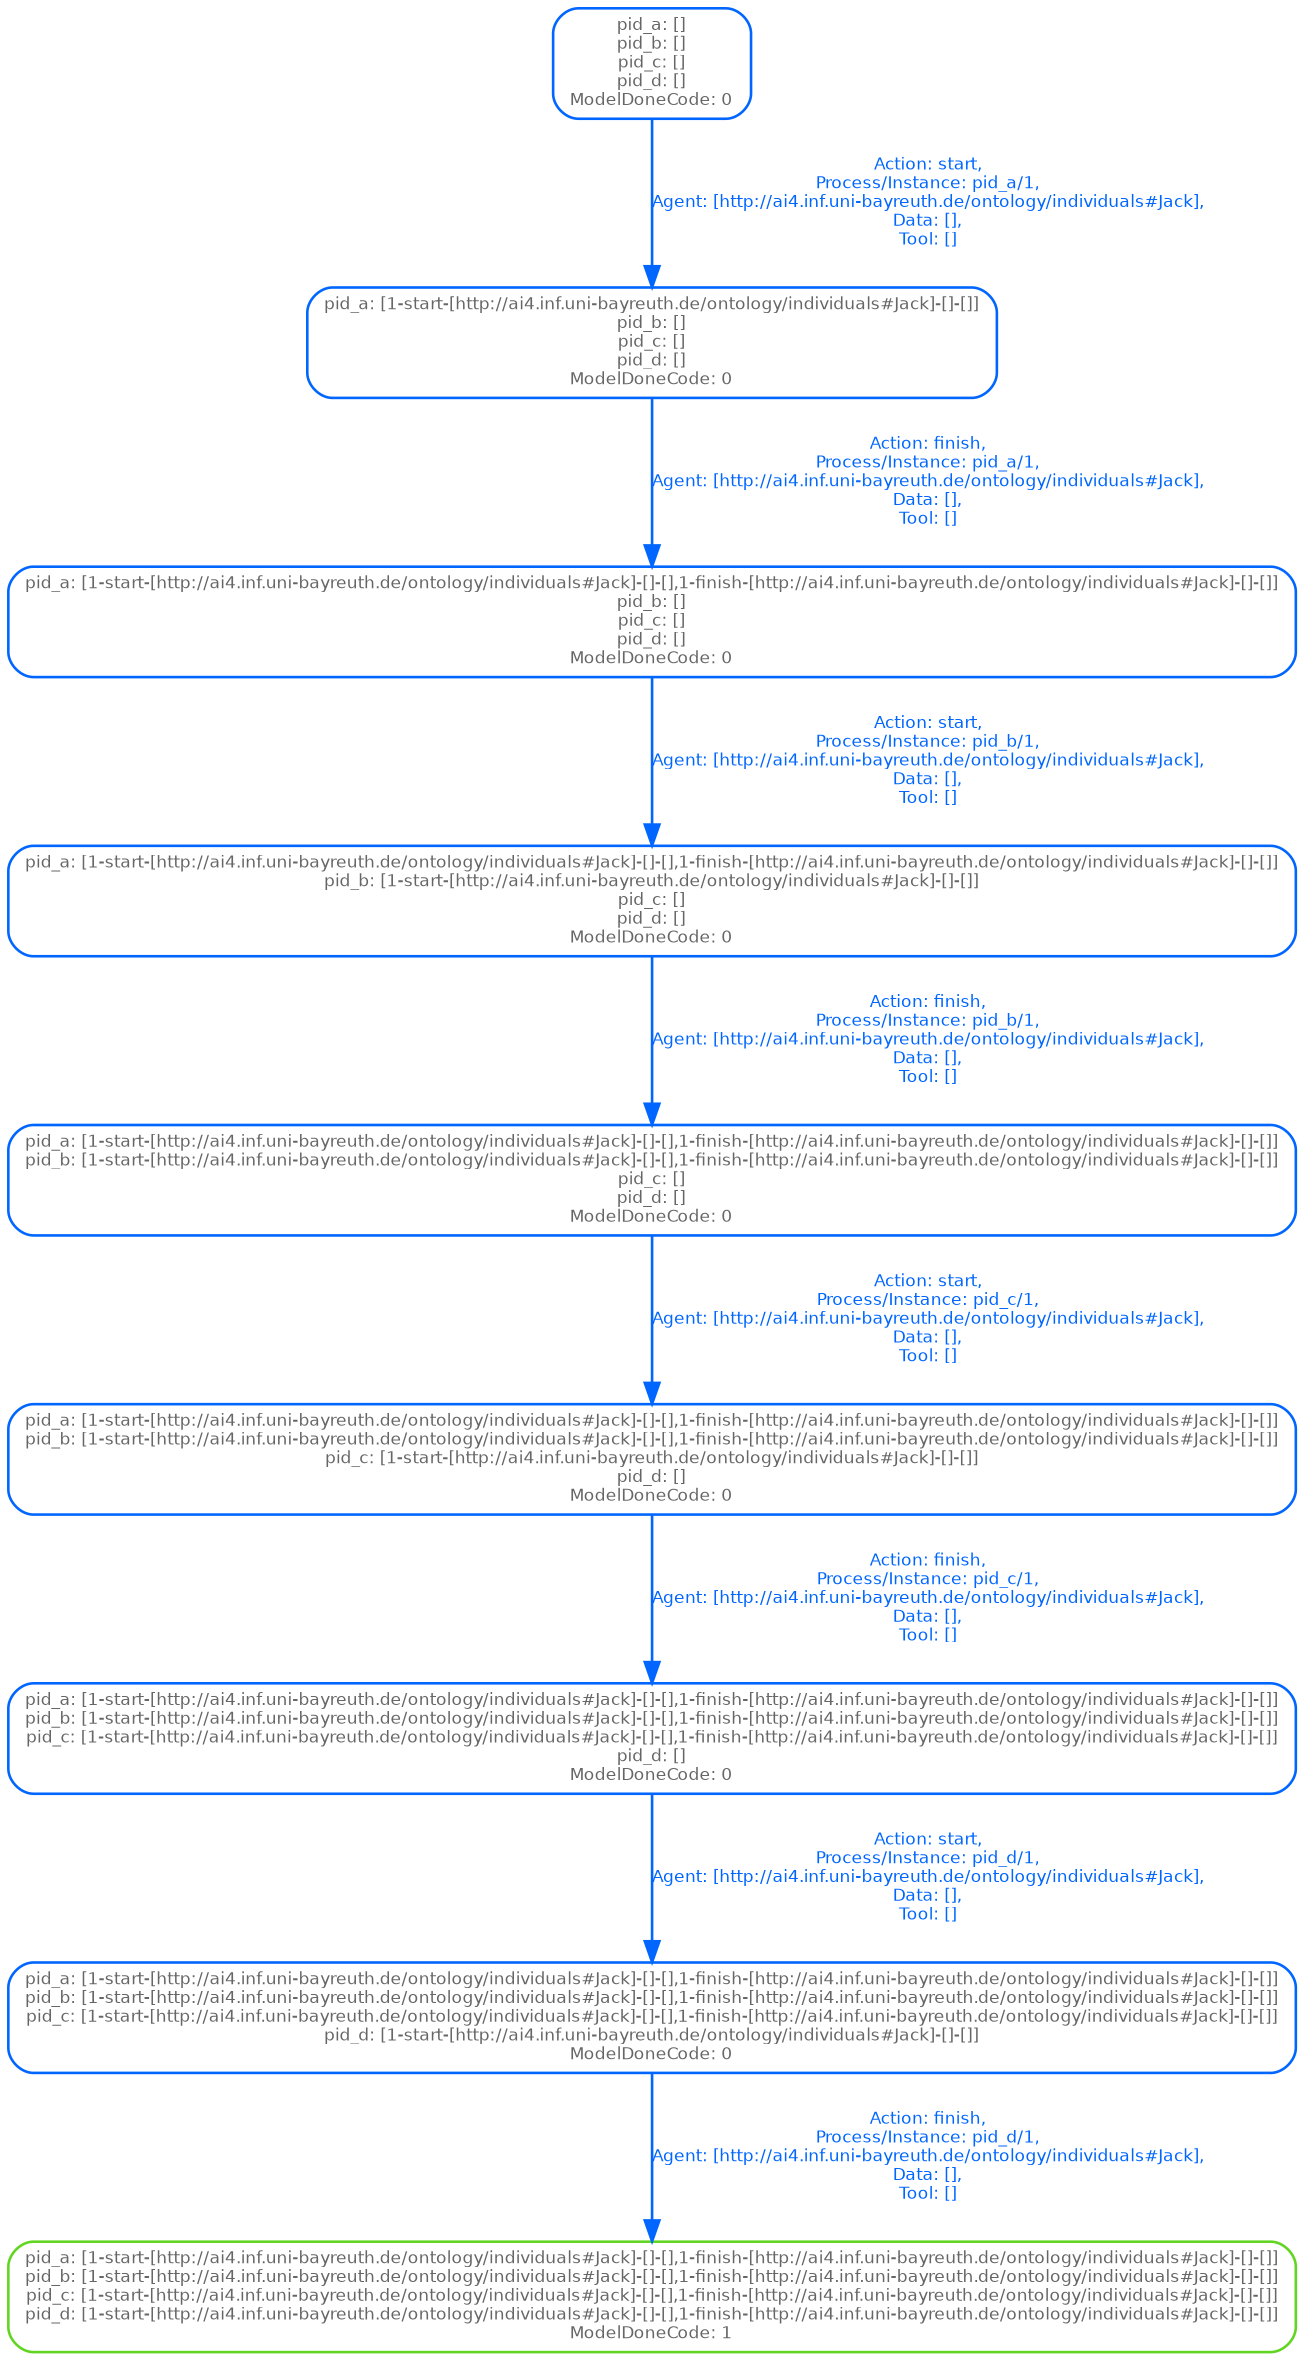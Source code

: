 digraph untitled 
{
 size = "30,30";

	"pid_a: []\npid_b: []\npid_c: []\npid_d: []\nModelDoneCode: 0" -> "pid_a: [1-start-[http://ai4.inf.uni-bayreuth.de/ontology/individuals#Jack]-[]-[]]\npid_b: []\npid_c: []\npid_d: []\nModelDoneCode: 0" [label="Action: start,\nProcess/Instance: pid_a/1,\nAgent: [http://ai4.inf.uni-bayreuth.de/ontology/individuals#Jack],\nData: [],\nTool: []" style="setlinewidth(1.25)" color="#0066FF" fontcolor="#0066FF" fontcolor="#0066FF" fontcolor="#0066FF" fontname="Helvetica" fontsize="8"];
	"pid_a: []\npid_b: []\npid_c: []\npid_d: []\nModelDoneCode: 0" [label="pid_a: []\npid_b: []\npid_c: []\npid_d: []\nModelDoneCode: 0" shape=box color="#0066FF", fontcolor="#666666", fontname="Helvetica" fontsize="8", style="rounded, setlinewidth(1.25)"];
	"pid_a: [1-start-[http://ai4.inf.uni-bayreuth.de/ontology/individuals#Jack]-[]-[]]\npid_b: []\npid_c: []\npid_d: []\nModelDoneCode: 0" [label="pid_a: [1-start-[http://ai4.inf.uni-bayreuth.de/ontology/individuals#Jack]-[]-[]]\npid_b: []\npid_c: []\npid_d: []\nModelDoneCode: 0" shape=box color="#0066FF", fontcolor="#666666", fontname="Helvetica" fontsize="8", style="rounded, setlinewidth(1.25)"];
	"pid_a: [1-start-[http://ai4.inf.uni-bayreuth.de/ontology/individuals#Jack]-[]-[]]\npid_b: []\npid_c: []\npid_d: []\nModelDoneCode: 0" -> "pid_a: [1-start-[http://ai4.inf.uni-bayreuth.de/ontology/individuals#Jack]-[]-[],1-finish-[http://ai4.inf.uni-bayreuth.de/ontology/individuals#Jack]-[]-[]]\npid_b: []\npid_c: []\npid_d: []\nModelDoneCode: 0" [label="Action: finish,\nProcess/Instance: pid_a/1,\nAgent: [http://ai4.inf.uni-bayreuth.de/ontology/individuals#Jack],\nData: [],\nTool: []" style="setlinewidth(1.25)" color="#0066FF" fontcolor="#0066FF" fontcolor="#0066FF" fontcolor="#0066FF" fontname="Helvetica" fontsize="8"];
	"pid_a: [1-start-[http://ai4.inf.uni-bayreuth.de/ontology/individuals#Jack]-[]-[]]\npid_b: []\npid_c: []\npid_d: []\nModelDoneCode: 0" [label="pid_a: [1-start-[http://ai4.inf.uni-bayreuth.de/ontology/individuals#Jack]-[]-[]]\npid_b: []\npid_c: []\npid_d: []\nModelDoneCode: 0" shape=box color="#0066FF", fontcolor="#666666", fontname="Helvetica" fontsize="8", style="rounded, setlinewidth(1.25)"];
	"pid_a: [1-start-[http://ai4.inf.uni-bayreuth.de/ontology/individuals#Jack]-[]-[],1-finish-[http://ai4.inf.uni-bayreuth.de/ontology/individuals#Jack]-[]-[]]\npid_b: []\npid_c: []\npid_d: []\nModelDoneCode: 0" [label="pid_a: [1-start-[http://ai4.inf.uni-bayreuth.de/ontology/individuals#Jack]-[]-[],1-finish-[http://ai4.inf.uni-bayreuth.de/ontology/individuals#Jack]-[]-[]]\npid_b: []\npid_c: []\npid_d: []\nModelDoneCode: 0" shape=box color="#0066FF", fontcolor="#666666", fontname="Helvetica" fontsize="8", style="rounded, setlinewidth(1.25)"];
	"pid_a: [1-start-[http://ai4.inf.uni-bayreuth.de/ontology/individuals#Jack]-[]-[],1-finish-[http://ai4.inf.uni-bayreuth.de/ontology/individuals#Jack]-[]-[]]\npid_b: []\npid_c: []\npid_d: []\nModelDoneCode: 0" -> "pid_a: [1-start-[http://ai4.inf.uni-bayreuth.de/ontology/individuals#Jack]-[]-[],1-finish-[http://ai4.inf.uni-bayreuth.de/ontology/individuals#Jack]-[]-[]]\npid_b: [1-start-[http://ai4.inf.uni-bayreuth.de/ontology/individuals#Jack]-[]-[]]\npid_c: []\npid_d: []\nModelDoneCode: 0" [label="Action: start,\nProcess/Instance: pid_b/1,\nAgent: [http://ai4.inf.uni-bayreuth.de/ontology/individuals#Jack],\nData: [],\nTool: []" style="setlinewidth(1.25)" color="#0066FF" fontcolor="#0066FF" fontcolor="#0066FF" fontcolor="#0066FF" fontname="Helvetica" fontsize="8"];
	"pid_a: [1-start-[http://ai4.inf.uni-bayreuth.de/ontology/individuals#Jack]-[]-[],1-finish-[http://ai4.inf.uni-bayreuth.de/ontology/individuals#Jack]-[]-[]]\npid_b: []\npid_c: []\npid_d: []\nModelDoneCode: 0" [label="pid_a: [1-start-[http://ai4.inf.uni-bayreuth.de/ontology/individuals#Jack]-[]-[],1-finish-[http://ai4.inf.uni-bayreuth.de/ontology/individuals#Jack]-[]-[]]\npid_b: []\npid_c: []\npid_d: []\nModelDoneCode: 0" shape=box color="#0066FF", fontcolor="#666666", fontname="Helvetica" fontsize="8", style="rounded, setlinewidth(1.25)"];
	"pid_a: [1-start-[http://ai4.inf.uni-bayreuth.de/ontology/individuals#Jack]-[]-[],1-finish-[http://ai4.inf.uni-bayreuth.de/ontology/individuals#Jack]-[]-[]]\npid_b: [1-start-[http://ai4.inf.uni-bayreuth.de/ontology/individuals#Jack]-[]-[]]\npid_c: []\npid_d: []\nModelDoneCode: 0" [label="pid_a: [1-start-[http://ai4.inf.uni-bayreuth.de/ontology/individuals#Jack]-[]-[],1-finish-[http://ai4.inf.uni-bayreuth.de/ontology/individuals#Jack]-[]-[]]\npid_b: [1-start-[http://ai4.inf.uni-bayreuth.de/ontology/individuals#Jack]-[]-[]]\npid_c: []\npid_d: []\nModelDoneCode: 0" shape=box color="#0066FF", fontcolor="#666666", fontname="Helvetica" fontsize="8", style="rounded, setlinewidth(1.25)"];
	"pid_a: [1-start-[http://ai4.inf.uni-bayreuth.de/ontology/individuals#Jack]-[]-[],1-finish-[http://ai4.inf.uni-bayreuth.de/ontology/individuals#Jack]-[]-[]]\npid_b: [1-start-[http://ai4.inf.uni-bayreuth.de/ontology/individuals#Jack]-[]-[]]\npid_c: []\npid_d: []\nModelDoneCode: 0" -> "pid_a: [1-start-[http://ai4.inf.uni-bayreuth.de/ontology/individuals#Jack]-[]-[],1-finish-[http://ai4.inf.uni-bayreuth.de/ontology/individuals#Jack]-[]-[]]\npid_b: [1-start-[http://ai4.inf.uni-bayreuth.de/ontology/individuals#Jack]-[]-[],1-finish-[http://ai4.inf.uni-bayreuth.de/ontology/individuals#Jack]-[]-[]]\npid_c: []\npid_d: []\nModelDoneCode: 0" [label="Action: finish,\nProcess/Instance: pid_b/1,\nAgent: [http://ai4.inf.uni-bayreuth.de/ontology/individuals#Jack],\nData: [],\nTool: []" style="setlinewidth(1.25)" color="#0066FF" fontcolor="#0066FF" fontcolor="#0066FF" fontcolor="#0066FF" fontname="Helvetica" fontsize="8"];
	"pid_a: [1-start-[http://ai4.inf.uni-bayreuth.de/ontology/individuals#Jack]-[]-[],1-finish-[http://ai4.inf.uni-bayreuth.de/ontology/individuals#Jack]-[]-[]]\npid_b: [1-start-[http://ai4.inf.uni-bayreuth.de/ontology/individuals#Jack]-[]-[]]\npid_c: []\npid_d: []\nModelDoneCode: 0" [label="pid_a: [1-start-[http://ai4.inf.uni-bayreuth.de/ontology/individuals#Jack]-[]-[],1-finish-[http://ai4.inf.uni-bayreuth.de/ontology/individuals#Jack]-[]-[]]\npid_b: [1-start-[http://ai4.inf.uni-bayreuth.de/ontology/individuals#Jack]-[]-[]]\npid_c: []\npid_d: []\nModelDoneCode: 0" shape=box color="#0066FF", fontcolor="#666666", fontname="Helvetica" fontsize="8", style="rounded, setlinewidth(1.25)"];
	"pid_a: [1-start-[http://ai4.inf.uni-bayreuth.de/ontology/individuals#Jack]-[]-[],1-finish-[http://ai4.inf.uni-bayreuth.de/ontology/individuals#Jack]-[]-[]]\npid_b: [1-start-[http://ai4.inf.uni-bayreuth.de/ontology/individuals#Jack]-[]-[],1-finish-[http://ai4.inf.uni-bayreuth.de/ontology/individuals#Jack]-[]-[]]\npid_c: []\npid_d: []\nModelDoneCode: 0" [label="pid_a: [1-start-[http://ai4.inf.uni-bayreuth.de/ontology/individuals#Jack]-[]-[],1-finish-[http://ai4.inf.uni-bayreuth.de/ontology/individuals#Jack]-[]-[]]\npid_b: [1-start-[http://ai4.inf.uni-bayreuth.de/ontology/individuals#Jack]-[]-[],1-finish-[http://ai4.inf.uni-bayreuth.de/ontology/individuals#Jack]-[]-[]]\npid_c: []\npid_d: []\nModelDoneCode: 0" shape=box color="#0066FF", fontcolor="#666666", fontname="Helvetica" fontsize="8", style="rounded, setlinewidth(1.25)"];
	"pid_a: [1-start-[http://ai4.inf.uni-bayreuth.de/ontology/individuals#Jack]-[]-[],1-finish-[http://ai4.inf.uni-bayreuth.de/ontology/individuals#Jack]-[]-[]]\npid_b: [1-start-[http://ai4.inf.uni-bayreuth.de/ontology/individuals#Jack]-[]-[],1-finish-[http://ai4.inf.uni-bayreuth.de/ontology/individuals#Jack]-[]-[]]\npid_c: []\npid_d: []\nModelDoneCode: 0" -> "pid_a: [1-start-[http://ai4.inf.uni-bayreuth.de/ontology/individuals#Jack]-[]-[],1-finish-[http://ai4.inf.uni-bayreuth.de/ontology/individuals#Jack]-[]-[]]\npid_b: [1-start-[http://ai4.inf.uni-bayreuth.de/ontology/individuals#Jack]-[]-[],1-finish-[http://ai4.inf.uni-bayreuth.de/ontology/individuals#Jack]-[]-[]]\npid_c: [1-start-[http://ai4.inf.uni-bayreuth.de/ontology/individuals#Jack]-[]-[]]\npid_d: []\nModelDoneCode: 0" [label="Action: start,\nProcess/Instance: pid_c/1,\nAgent: [http://ai4.inf.uni-bayreuth.de/ontology/individuals#Jack],\nData: [],\nTool: []" style="setlinewidth(1.25)" color="#0066FF" fontcolor="#0066FF" fontcolor="#0066FF" fontcolor="#0066FF" fontname="Helvetica" fontsize="8"];
	"pid_a: [1-start-[http://ai4.inf.uni-bayreuth.de/ontology/individuals#Jack]-[]-[],1-finish-[http://ai4.inf.uni-bayreuth.de/ontology/individuals#Jack]-[]-[]]\npid_b: [1-start-[http://ai4.inf.uni-bayreuth.de/ontology/individuals#Jack]-[]-[],1-finish-[http://ai4.inf.uni-bayreuth.de/ontology/individuals#Jack]-[]-[]]\npid_c: []\npid_d: []\nModelDoneCode: 0" [label="pid_a: [1-start-[http://ai4.inf.uni-bayreuth.de/ontology/individuals#Jack]-[]-[],1-finish-[http://ai4.inf.uni-bayreuth.de/ontology/individuals#Jack]-[]-[]]\npid_b: [1-start-[http://ai4.inf.uni-bayreuth.de/ontology/individuals#Jack]-[]-[],1-finish-[http://ai4.inf.uni-bayreuth.de/ontology/individuals#Jack]-[]-[]]\npid_c: []\npid_d: []\nModelDoneCode: 0" shape=box color="#0066FF", fontcolor="#666666", fontname="Helvetica" fontsize="8", style="rounded, setlinewidth(1.25)"];
	"pid_a: [1-start-[http://ai4.inf.uni-bayreuth.de/ontology/individuals#Jack]-[]-[],1-finish-[http://ai4.inf.uni-bayreuth.de/ontology/individuals#Jack]-[]-[]]\npid_b: [1-start-[http://ai4.inf.uni-bayreuth.de/ontology/individuals#Jack]-[]-[],1-finish-[http://ai4.inf.uni-bayreuth.de/ontology/individuals#Jack]-[]-[]]\npid_c: [1-start-[http://ai4.inf.uni-bayreuth.de/ontology/individuals#Jack]-[]-[]]\npid_d: []\nModelDoneCode: 0" [label="pid_a: [1-start-[http://ai4.inf.uni-bayreuth.de/ontology/individuals#Jack]-[]-[],1-finish-[http://ai4.inf.uni-bayreuth.de/ontology/individuals#Jack]-[]-[]]\npid_b: [1-start-[http://ai4.inf.uni-bayreuth.de/ontology/individuals#Jack]-[]-[],1-finish-[http://ai4.inf.uni-bayreuth.de/ontology/individuals#Jack]-[]-[]]\npid_c: [1-start-[http://ai4.inf.uni-bayreuth.de/ontology/individuals#Jack]-[]-[]]\npid_d: []\nModelDoneCode: 0" shape=box color="#0066FF", fontcolor="#666666", fontname="Helvetica" fontsize="8", style="rounded, setlinewidth(1.25)"];
	"pid_a: [1-start-[http://ai4.inf.uni-bayreuth.de/ontology/individuals#Jack]-[]-[],1-finish-[http://ai4.inf.uni-bayreuth.de/ontology/individuals#Jack]-[]-[]]\npid_b: [1-start-[http://ai4.inf.uni-bayreuth.de/ontology/individuals#Jack]-[]-[],1-finish-[http://ai4.inf.uni-bayreuth.de/ontology/individuals#Jack]-[]-[]]\npid_c: [1-start-[http://ai4.inf.uni-bayreuth.de/ontology/individuals#Jack]-[]-[]]\npid_d: []\nModelDoneCode: 0" -> "pid_a: [1-start-[http://ai4.inf.uni-bayreuth.de/ontology/individuals#Jack]-[]-[],1-finish-[http://ai4.inf.uni-bayreuth.de/ontology/individuals#Jack]-[]-[]]\npid_b: [1-start-[http://ai4.inf.uni-bayreuth.de/ontology/individuals#Jack]-[]-[],1-finish-[http://ai4.inf.uni-bayreuth.de/ontology/individuals#Jack]-[]-[]]\npid_c: [1-start-[http://ai4.inf.uni-bayreuth.de/ontology/individuals#Jack]-[]-[],1-finish-[http://ai4.inf.uni-bayreuth.de/ontology/individuals#Jack]-[]-[]]\npid_d: []\nModelDoneCode: 0" [label="Action: finish,\nProcess/Instance: pid_c/1,\nAgent: [http://ai4.inf.uni-bayreuth.de/ontology/individuals#Jack],\nData: [],\nTool: []" style="setlinewidth(1.25)" color="#0066FF" fontcolor="#0066FF" fontcolor="#0066FF" fontcolor="#0066FF" fontname="Helvetica" fontsize="8"];
	"pid_a: [1-start-[http://ai4.inf.uni-bayreuth.de/ontology/individuals#Jack]-[]-[],1-finish-[http://ai4.inf.uni-bayreuth.de/ontology/individuals#Jack]-[]-[]]\npid_b: [1-start-[http://ai4.inf.uni-bayreuth.de/ontology/individuals#Jack]-[]-[],1-finish-[http://ai4.inf.uni-bayreuth.de/ontology/individuals#Jack]-[]-[]]\npid_c: [1-start-[http://ai4.inf.uni-bayreuth.de/ontology/individuals#Jack]-[]-[]]\npid_d: []\nModelDoneCode: 0" [label="pid_a: [1-start-[http://ai4.inf.uni-bayreuth.de/ontology/individuals#Jack]-[]-[],1-finish-[http://ai4.inf.uni-bayreuth.de/ontology/individuals#Jack]-[]-[]]\npid_b: [1-start-[http://ai4.inf.uni-bayreuth.de/ontology/individuals#Jack]-[]-[],1-finish-[http://ai4.inf.uni-bayreuth.de/ontology/individuals#Jack]-[]-[]]\npid_c: [1-start-[http://ai4.inf.uni-bayreuth.de/ontology/individuals#Jack]-[]-[]]\npid_d: []\nModelDoneCode: 0" shape=box color="#0066FF", fontcolor="#666666", fontname="Helvetica" fontsize="8", style="rounded, setlinewidth(1.25)"];
	"pid_a: [1-start-[http://ai4.inf.uni-bayreuth.de/ontology/individuals#Jack]-[]-[],1-finish-[http://ai4.inf.uni-bayreuth.de/ontology/individuals#Jack]-[]-[]]\npid_b: [1-start-[http://ai4.inf.uni-bayreuth.de/ontology/individuals#Jack]-[]-[],1-finish-[http://ai4.inf.uni-bayreuth.de/ontology/individuals#Jack]-[]-[]]\npid_c: [1-start-[http://ai4.inf.uni-bayreuth.de/ontology/individuals#Jack]-[]-[],1-finish-[http://ai4.inf.uni-bayreuth.de/ontology/individuals#Jack]-[]-[]]\npid_d: []\nModelDoneCode: 0" [label="pid_a: [1-start-[http://ai4.inf.uni-bayreuth.de/ontology/individuals#Jack]-[]-[],1-finish-[http://ai4.inf.uni-bayreuth.de/ontology/individuals#Jack]-[]-[]]\npid_b: [1-start-[http://ai4.inf.uni-bayreuth.de/ontology/individuals#Jack]-[]-[],1-finish-[http://ai4.inf.uni-bayreuth.de/ontology/individuals#Jack]-[]-[]]\npid_c: [1-start-[http://ai4.inf.uni-bayreuth.de/ontology/individuals#Jack]-[]-[],1-finish-[http://ai4.inf.uni-bayreuth.de/ontology/individuals#Jack]-[]-[]]\npid_d: []\nModelDoneCode: 0" shape=box color="#0066FF", fontcolor="#666666", fontname="Helvetica" fontsize="8", style="rounded, setlinewidth(1.25)"];
	"pid_a: [1-start-[http://ai4.inf.uni-bayreuth.de/ontology/individuals#Jack]-[]-[],1-finish-[http://ai4.inf.uni-bayreuth.de/ontology/individuals#Jack]-[]-[]]\npid_b: [1-start-[http://ai4.inf.uni-bayreuth.de/ontology/individuals#Jack]-[]-[],1-finish-[http://ai4.inf.uni-bayreuth.de/ontology/individuals#Jack]-[]-[]]\npid_c: [1-start-[http://ai4.inf.uni-bayreuth.de/ontology/individuals#Jack]-[]-[],1-finish-[http://ai4.inf.uni-bayreuth.de/ontology/individuals#Jack]-[]-[]]\npid_d: []\nModelDoneCode: 0" -> "pid_a: [1-start-[http://ai4.inf.uni-bayreuth.de/ontology/individuals#Jack]-[]-[],1-finish-[http://ai4.inf.uni-bayreuth.de/ontology/individuals#Jack]-[]-[]]\npid_b: [1-start-[http://ai4.inf.uni-bayreuth.de/ontology/individuals#Jack]-[]-[],1-finish-[http://ai4.inf.uni-bayreuth.de/ontology/individuals#Jack]-[]-[]]\npid_c: [1-start-[http://ai4.inf.uni-bayreuth.de/ontology/individuals#Jack]-[]-[],1-finish-[http://ai4.inf.uni-bayreuth.de/ontology/individuals#Jack]-[]-[]]\npid_d: [1-start-[http://ai4.inf.uni-bayreuth.de/ontology/individuals#Jack]-[]-[]]\nModelDoneCode: 0" [label="Action: start,\nProcess/Instance: pid_d/1,\nAgent: [http://ai4.inf.uni-bayreuth.de/ontology/individuals#Jack],\nData: [],\nTool: []" style="setlinewidth(1.25)" color="#0066FF" fontcolor="#0066FF" fontcolor="#0066FF" fontcolor="#0066FF" fontname="Helvetica" fontsize="8"];
	"pid_a: [1-start-[http://ai4.inf.uni-bayreuth.de/ontology/individuals#Jack]-[]-[],1-finish-[http://ai4.inf.uni-bayreuth.de/ontology/individuals#Jack]-[]-[]]\npid_b: [1-start-[http://ai4.inf.uni-bayreuth.de/ontology/individuals#Jack]-[]-[],1-finish-[http://ai4.inf.uni-bayreuth.de/ontology/individuals#Jack]-[]-[]]\npid_c: [1-start-[http://ai4.inf.uni-bayreuth.de/ontology/individuals#Jack]-[]-[],1-finish-[http://ai4.inf.uni-bayreuth.de/ontology/individuals#Jack]-[]-[]]\npid_d: []\nModelDoneCode: 0" [label="pid_a: [1-start-[http://ai4.inf.uni-bayreuth.de/ontology/individuals#Jack]-[]-[],1-finish-[http://ai4.inf.uni-bayreuth.de/ontology/individuals#Jack]-[]-[]]\npid_b: [1-start-[http://ai4.inf.uni-bayreuth.de/ontology/individuals#Jack]-[]-[],1-finish-[http://ai4.inf.uni-bayreuth.de/ontology/individuals#Jack]-[]-[]]\npid_c: [1-start-[http://ai4.inf.uni-bayreuth.de/ontology/individuals#Jack]-[]-[],1-finish-[http://ai4.inf.uni-bayreuth.de/ontology/individuals#Jack]-[]-[]]\npid_d: []\nModelDoneCode: 0" shape=box color="#0066FF", fontcolor="#666666", fontname="Helvetica" fontsize="8", style="rounded, setlinewidth(1.25)"];
	"pid_a: [1-start-[http://ai4.inf.uni-bayreuth.de/ontology/individuals#Jack]-[]-[],1-finish-[http://ai4.inf.uni-bayreuth.de/ontology/individuals#Jack]-[]-[]]\npid_b: [1-start-[http://ai4.inf.uni-bayreuth.de/ontology/individuals#Jack]-[]-[],1-finish-[http://ai4.inf.uni-bayreuth.de/ontology/individuals#Jack]-[]-[]]\npid_c: [1-start-[http://ai4.inf.uni-bayreuth.de/ontology/individuals#Jack]-[]-[],1-finish-[http://ai4.inf.uni-bayreuth.de/ontology/individuals#Jack]-[]-[]]\npid_d: [1-start-[http://ai4.inf.uni-bayreuth.de/ontology/individuals#Jack]-[]-[]]\nModelDoneCode: 0" [label="pid_a: [1-start-[http://ai4.inf.uni-bayreuth.de/ontology/individuals#Jack]-[]-[],1-finish-[http://ai4.inf.uni-bayreuth.de/ontology/individuals#Jack]-[]-[]]\npid_b: [1-start-[http://ai4.inf.uni-bayreuth.de/ontology/individuals#Jack]-[]-[],1-finish-[http://ai4.inf.uni-bayreuth.de/ontology/individuals#Jack]-[]-[]]\npid_c: [1-start-[http://ai4.inf.uni-bayreuth.de/ontology/individuals#Jack]-[]-[],1-finish-[http://ai4.inf.uni-bayreuth.de/ontology/individuals#Jack]-[]-[]]\npid_d: [1-start-[http://ai4.inf.uni-bayreuth.de/ontology/individuals#Jack]-[]-[]]\nModelDoneCode: 0" shape=box color="#0066FF", fontcolor="#666666", fontname="Helvetica" fontsize="8", style="rounded, setlinewidth(1.25)"];
	"pid_a: [1-start-[http://ai4.inf.uni-bayreuth.de/ontology/individuals#Jack]-[]-[],1-finish-[http://ai4.inf.uni-bayreuth.de/ontology/individuals#Jack]-[]-[]]\npid_b: [1-start-[http://ai4.inf.uni-bayreuth.de/ontology/individuals#Jack]-[]-[],1-finish-[http://ai4.inf.uni-bayreuth.de/ontology/individuals#Jack]-[]-[]]\npid_c: [1-start-[http://ai4.inf.uni-bayreuth.de/ontology/individuals#Jack]-[]-[],1-finish-[http://ai4.inf.uni-bayreuth.de/ontology/individuals#Jack]-[]-[]]\npid_d: [1-start-[http://ai4.inf.uni-bayreuth.de/ontology/individuals#Jack]-[]-[]]\nModelDoneCode: 0" -> "pid_a: [1-start-[http://ai4.inf.uni-bayreuth.de/ontology/individuals#Jack]-[]-[],1-finish-[http://ai4.inf.uni-bayreuth.de/ontology/individuals#Jack]-[]-[]]\npid_b: [1-start-[http://ai4.inf.uni-bayreuth.de/ontology/individuals#Jack]-[]-[],1-finish-[http://ai4.inf.uni-bayreuth.de/ontology/individuals#Jack]-[]-[]]\npid_c: [1-start-[http://ai4.inf.uni-bayreuth.de/ontology/individuals#Jack]-[]-[],1-finish-[http://ai4.inf.uni-bayreuth.de/ontology/individuals#Jack]-[]-[]]\npid_d: [1-start-[http://ai4.inf.uni-bayreuth.de/ontology/individuals#Jack]-[]-[],1-finish-[http://ai4.inf.uni-bayreuth.de/ontology/individuals#Jack]-[]-[]]\nModelDoneCode: 1" [label="Action: finish,\nProcess/Instance: pid_d/1,\nAgent: [http://ai4.inf.uni-bayreuth.de/ontology/individuals#Jack],\nData: [],\nTool: []" style="setlinewidth(1.25)" color="#0066FF" fontcolor="#0066FF" fontcolor="#0066FF" fontcolor="#0066FF" fontname="Helvetica" fontsize="8"];
	"pid_a: [1-start-[http://ai4.inf.uni-bayreuth.de/ontology/individuals#Jack]-[]-[],1-finish-[http://ai4.inf.uni-bayreuth.de/ontology/individuals#Jack]-[]-[]]\npid_b: [1-start-[http://ai4.inf.uni-bayreuth.de/ontology/individuals#Jack]-[]-[],1-finish-[http://ai4.inf.uni-bayreuth.de/ontology/individuals#Jack]-[]-[]]\npid_c: [1-start-[http://ai4.inf.uni-bayreuth.de/ontology/individuals#Jack]-[]-[],1-finish-[http://ai4.inf.uni-bayreuth.de/ontology/individuals#Jack]-[]-[]]\npid_d: [1-start-[http://ai4.inf.uni-bayreuth.de/ontology/individuals#Jack]-[]-[]]\nModelDoneCode: 0" [label="pid_a: [1-start-[http://ai4.inf.uni-bayreuth.de/ontology/individuals#Jack]-[]-[],1-finish-[http://ai4.inf.uni-bayreuth.de/ontology/individuals#Jack]-[]-[]]\npid_b: [1-start-[http://ai4.inf.uni-bayreuth.de/ontology/individuals#Jack]-[]-[],1-finish-[http://ai4.inf.uni-bayreuth.de/ontology/individuals#Jack]-[]-[]]\npid_c: [1-start-[http://ai4.inf.uni-bayreuth.de/ontology/individuals#Jack]-[]-[],1-finish-[http://ai4.inf.uni-bayreuth.de/ontology/individuals#Jack]-[]-[]]\npid_d: [1-start-[http://ai4.inf.uni-bayreuth.de/ontology/individuals#Jack]-[]-[]]\nModelDoneCode: 0" shape=box color="#0066FF", fontcolor="#666666", fontname="Helvetica" fontsize="8", style="rounded, setlinewidth(1.25)"];
	"pid_a: [1-start-[http://ai4.inf.uni-bayreuth.de/ontology/individuals#Jack]-[]-[],1-finish-[http://ai4.inf.uni-bayreuth.de/ontology/individuals#Jack]-[]-[]]\npid_b: [1-start-[http://ai4.inf.uni-bayreuth.de/ontology/individuals#Jack]-[]-[],1-finish-[http://ai4.inf.uni-bayreuth.de/ontology/individuals#Jack]-[]-[]]\npid_c: [1-start-[http://ai4.inf.uni-bayreuth.de/ontology/individuals#Jack]-[]-[],1-finish-[http://ai4.inf.uni-bayreuth.de/ontology/individuals#Jack]-[]-[]]\npid_d: [1-start-[http://ai4.inf.uni-bayreuth.de/ontology/individuals#Jack]-[]-[],1-finish-[http://ai4.inf.uni-bayreuth.de/ontology/individuals#Jack]-[]-[]]\nModelDoneCode: 1" [label="pid_a: [1-start-[http://ai4.inf.uni-bayreuth.de/ontology/individuals#Jack]-[]-[],1-finish-[http://ai4.inf.uni-bayreuth.de/ontology/individuals#Jack]-[]-[]]\npid_b: [1-start-[http://ai4.inf.uni-bayreuth.de/ontology/individuals#Jack]-[]-[],1-finish-[http://ai4.inf.uni-bayreuth.de/ontology/individuals#Jack]-[]-[]]\npid_c: [1-start-[http://ai4.inf.uni-bayreuth.de/ontology/individuals#Jack]-[]-[],1-finish-[http://ai4.inf.uni-bayreuth.de/ontology/individuals#Jack]-[]-[]]\npid_d: [1-start-[http://ai4.inf.uni-bayreuth.de/ontology/individuals#Jack]-[]-[],1-finish-[http://ai4.inf.uni-bayreuth.de/ontology/individuals#Jack]-[]-[]]\nModelDoneCode: 1" shape=box color="#62D523", fontcolor="#666666", fontname="Helvetica" fontsize="8", style="rounded, setlinewidth(1.25)"];
}